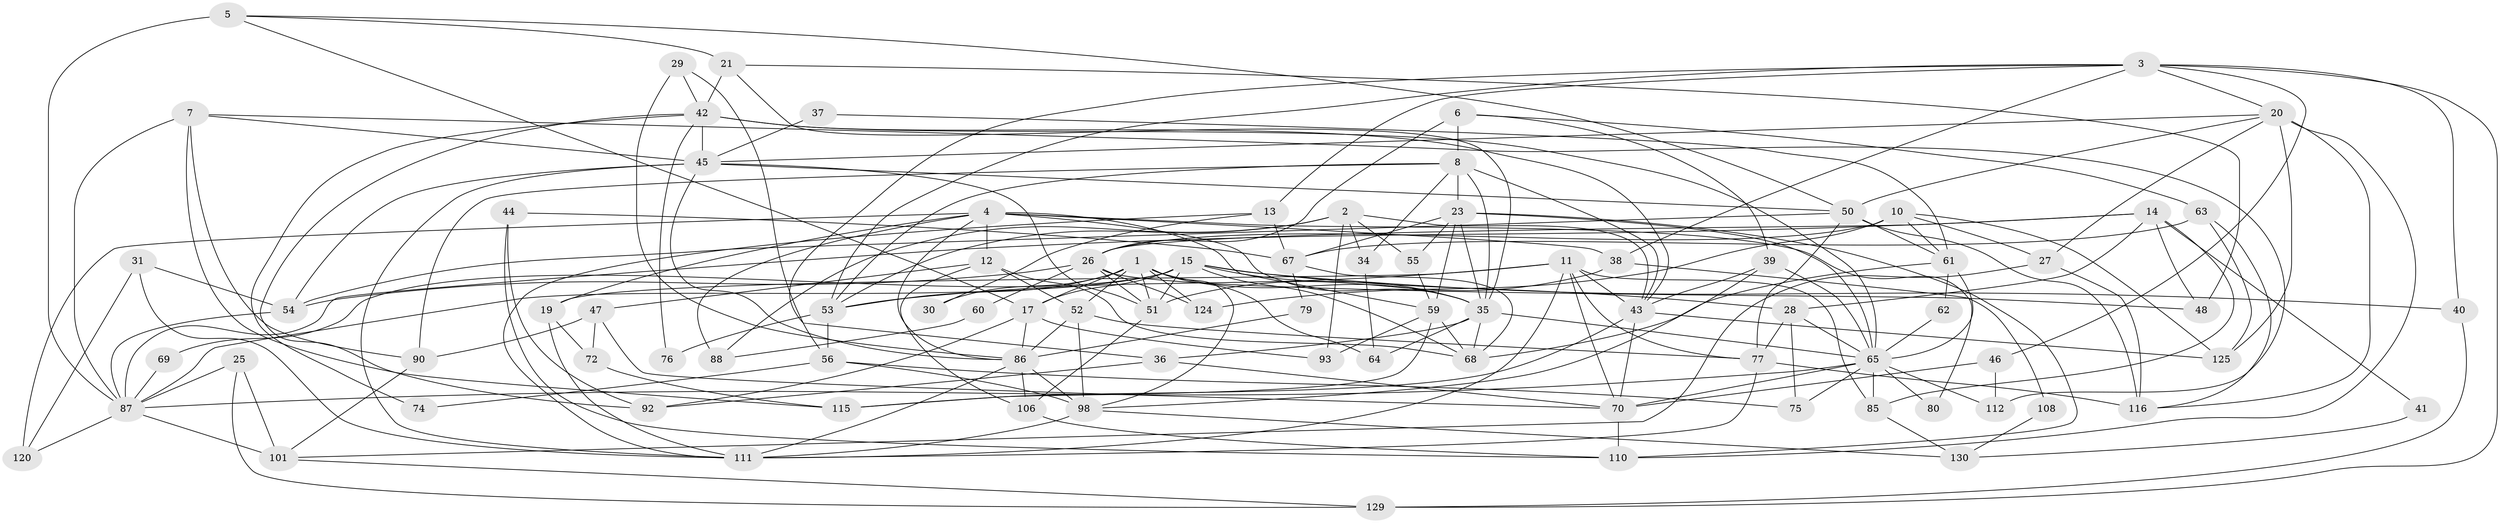 // original degree distribution, {7: 0.046153846153846156, 4: 0.3153846153846154, 5: 0.15384615384615385, 6: 0.046153846153846156, 3: 0.2846153846153846, 2: 0.12307692307692308, 10: 0.007692307692307693, 8: 0.015384615384615385, 9: 0.007692307692307693}
// Generated by graph-tools (version 1.1) at 2025/41/03/06/25 10:41:56]
// undirected, 87 vertices, 213 edges
graph export_dot {
graph [start="1"]
  node [color=gray90,style=filled];
  1 [super="+16"];
  2 [super="+9"];
  3 [super="+105"];
  4 [super="+109"];
  5 [super="+32"];
  6 [super="+89"];
  7 [super="+66"];
  8 [super="+128"];
  10 [super="+71"];
  11 [super="+18"];
  12 [super="+94"];
  13 [super="+49"];
  14 [super="+121"];
  15 [super="+57"];
  17 [super="+22"];
  19 [super="+24"];
  20 [super="+95"];
  21 [super="+107"];
  23 [super="+33"];
  25;
  26 [super="+100"];
  27;
  28 [super="+123"];
  29;
  30;
  31;
  34;
  35 [super="+99"];
  36;
  37;
  38;
  39 [super="+122"];
  40;
  41;
  42 [super="+78"];
  43 [super="+97"];
  44;
  45 [super="+58"];
  46;
  47 [super="+119"];
  48;
  50;
  51 [super="+104"];
  52 [super="+103"];
  53 [super="+126"];
  54;
  55 [super="+102"];
  56 [super="+84"];
  59 [super="+127"];
  60;
  61 [super="+91"];
  62;
  63;
  64;
  65 [super="+83"];
  67 [super="+113"];
  68 [super="+73"];
  69;
  70 [super="+82"];
  72;
  74;
  75;
  76;
  77 [super="+81"];
  79;
  80;
  85;
  86 [super="+96"];
  87 [super="+114"];
  88;
  90;
  92;
  93;
  98 [super="+118"];
  101 [super="+117"];
  106;
  108;
  110;
  111;
  112;
  115;
  116;
  120;
  124;
  125;
  129;
  130;
  1 -- 30;
  1 -- 98;
  1 -- 124;
  1 -- 64;
  1 -- 51;
  1 -- 53;
  1 -- 17;
  1 -- 35;
  1 -- 52;
  2 -- 43;
  2 -- 55;
  2 -- 53;
  2 -- 88;
  2 -- 34;
  2 -- 93;
  3 -- 36;
  3 -- 20;
  3 -- 40;
  3 -- 129;
  3 -- 38;
  3 -- 13;
  3 -- 46;
  3 -- 53;
  4 -- 38;
  4 -- 80;
  4 -- 120;
  4 -- 86;
  4 -- 88;
  4 -- 59;
  4 -- 12;
  4 -- 35;
  4 -- 19;
  5 -- 50;
  5 -- 17;
  5 -- 87 [weight=2];
  5 -- 21;
  6 -- 8 [weight=2];
  6 -- 26;
  6 -- 63;
  6 -- 39;
  7 -- 90;
  7 -- 115;
  7 -- 112;
  7 -- 45;
  7 -- 87;
  8 -- 34;
  8 -- 35;
  8 -- 53;
  8 -- 90;
  8 -- 43;
  8 -- 23;
  10 -- 125;
  10 -- 26;
  10 -- 27;
  10 -- 124;
  10 -- 61;
  11 -- 85 [weight=2];
  11 -- 53;
  11 -- 70;
  11 -- 111;
  11 -- 43;
  11 -- 77;
  11 -- 19;
  12 -- 106;
  12 -- 68;
  12 -- 52;
  12 -- 47;
  13 -- 111;
  13 -- 30;
  13 -- 67;
  14 -- 48;
  14 -- 87;
  14 -- 26;
  14 -- 41;
  14 -- 85;
  14 -- 28;
  15 -- 40;
  15 -- 68;
  15 -- 51;
  15 -- 69;
  15 -- 87;
  15 -- 17;
  15 -- 35;
  15 -- 28;
  17 -- 93;
  17 -- 86;
  17 -- 92;
  19 -- 111;
  19 -- 72;
  20 -- 50;
  20 -- 27;
  20 -- 116;
  20 -- 125;
  20 -- 45;
  20 -- 110;
  21 -- 48;
  21 -- 42 [weight=2];
  21 -- 35;
  23 -- 110;
  23 -- 55;
  23 -- 59;
  23 -- 35;
  23 -- 65;
  23 -- 67;
  25 -- 87;
  25 -- 101;
  25 -- 129;
  26 -- 51;
  26 -- 48;
  26 -- 124;
  26 -- 54;
  26 -- 60;
  27 -- 116;
  27 -- 101;
  28 -- 77;
  28 -- 75;
  28 -- 65;
  29 -- 42;
  29 -- 86;
  29 -- 56;
  31 -- 111;
  31 -- 120;
  31 -- 54;
  34 -- 64;
  35 -- 64;
  35 -- 36;
  35 -- 65;
  35 -- 68;
  36 -- 70;
  36 -- 92;
  37 -- 45;
  37 -- 61;
  38 -- 51;
  38 -- 108;
  39 -- 43;
  39 -- 98;
  39 -- 65;
  40 -- 129;
  41 -- 130;
  42 -- 45;
  42 -- 65;
  42 -- 74;
  42 -- 76;
  42 -- 92;
  42 -- 43;
  43 -- 115;
  43 -- 70;
  43 -- 125;
  44 -- 110;
  44 -- 92;
  44 -- 67;
  45 -- 111;
  45 -- 54;
  45 -- 50;
  45 -- 51;
  45 -- 86;
  46 -- 112;
  46 -- 70;
  47 -- 90;
  47 -- 72;
  47 -- 70;
  50 -- 116;
  50 -- 54;
  50 -- 61;
  50 -- 77;
  51 -- 106;
  52 -- 86;
  52 -- 77;
  52 -- 98;
  53 -- 76;
  53 -- 56;
  54 -- 87;
  55 -- 59;
  56 -- 75;
  56 -- 98;
  56 -- 74;
  59 -- 93;
  59 -- 68;
  59 -- 115;
  60 -- 88;
  61 -- 62;
  61 -- 68;
  61 -- 65;
  62 -- 65;
  63 -- 116;
  63 -- 125;
  63 -- 67;
  65 -- 75;
  65 -- 70;
  65 -- 112;
  65 -- 80;
  65 -- 85;
  65 -- 87;
  67 -- 68;
  67 -- 79;
  69 -- 87;
  70 -- 110;
  72 -- 115;
  77 -- 111;
  77 -- 116;
  79 -- 86;
  85 -- 130;
  86 -- 106;
  86 -- 111;
  86 -- 98;
  87 -- 101;
  87 -- 120;
  90 -- 101;
  98 -- 111;
  98 -- 130;
  101 -- 129;
  106 -- 110;
  108 -- 130;
}
